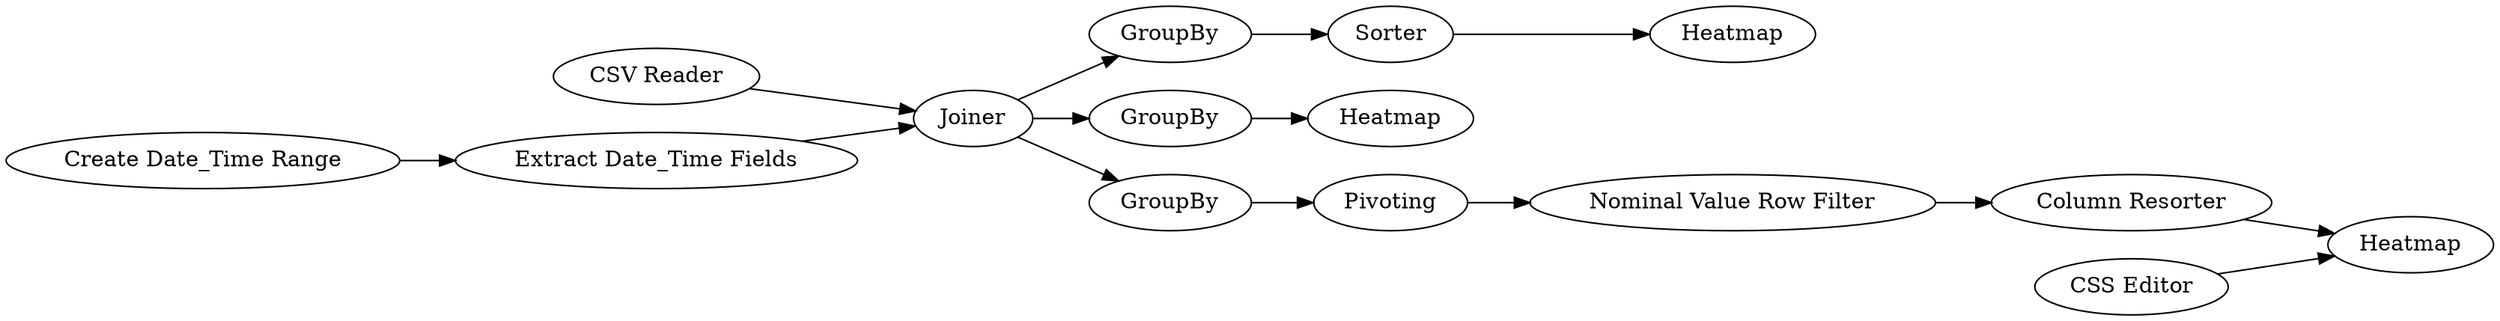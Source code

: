 digraph {
	8 [label="CSV Reader"]
	9 [label=Heatmap]
	10 [label=GroupBy]
	12 [label=Joiner]
	13 [label=Sorter]
	14 [label=GroupBy]
	15 [label=Heatmap]
	20 [label=Pivoting]
	21 [label=Heatmap]
	22 [label=GroupBy]
	23 [label="Column Resorter"]
	24 [label="Nominal Value Row Filter"]
	41 [label="CSS Editor"]
	42 [label="Create Date_Time Range"]
	43 [label="Extract Date_Time Fields"]
	8 -> 12
	10 -> 13
	12 -> 14
	12 -> 10
	12 -> 22
	13 -> 9
	14 -> 15
	20 -> 24
	22 -> 20
	23 -> 21
	24 -> 23
	41 -> 21
	42 -> 43
	43 -> 12
	rankdir=LR
}

